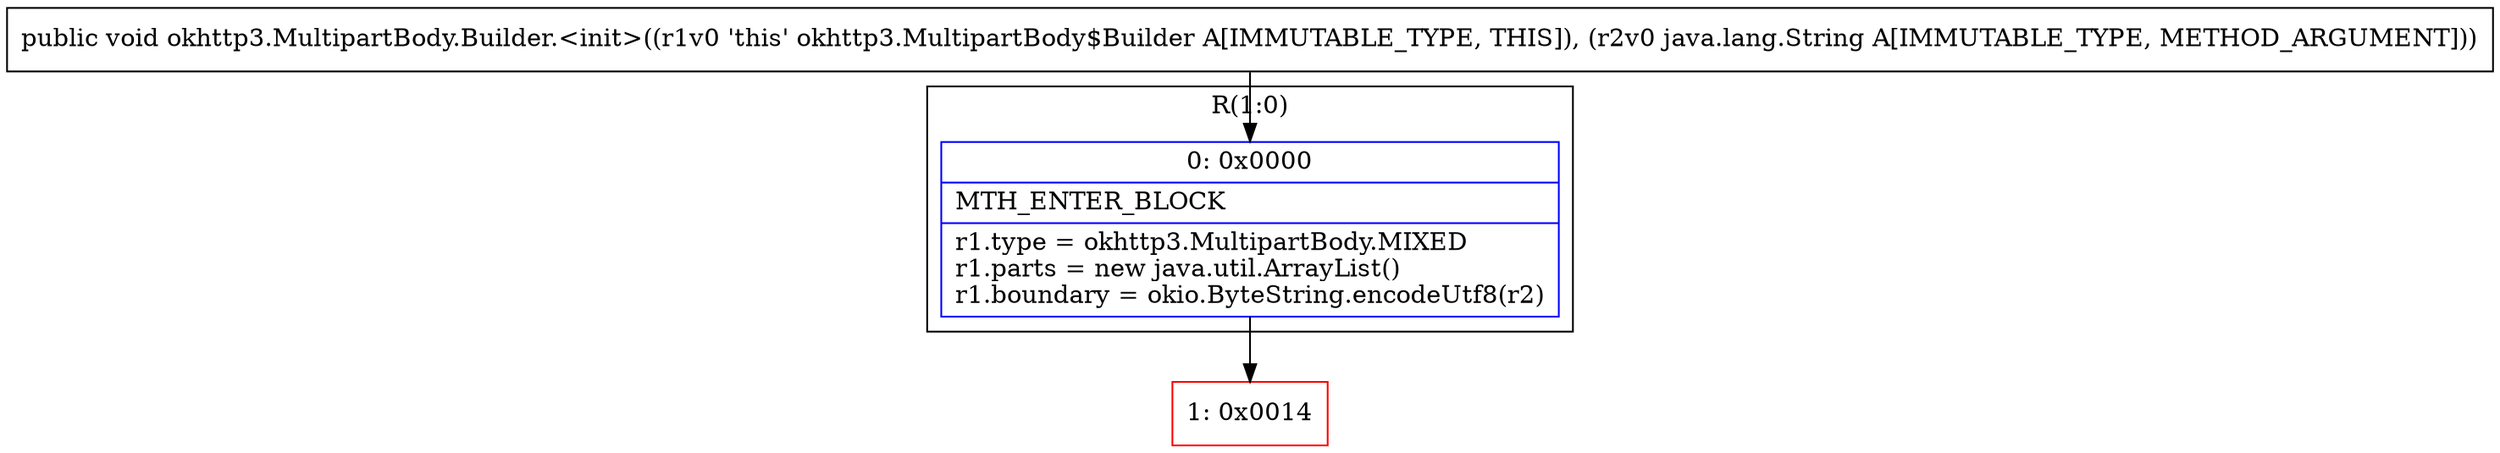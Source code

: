 digraph "CFG forokhttp3.MultipartBody.Builder.\<init\>(Ljava\/lang\/String;)V" {
subgraph cluster_Region_300683418 {
label = "R(1:0)";
node [shape=record,color=blue];
Node_0 [shape=record,label="{0\:\ 0x0000|MTH_ENTER_BLOCK\l|r1.type = okhttp3.MultipartBody.MIXED\lr1.parts = new java.util.ArrayList()\lr1.boundary = okio.ByteString.encodeUtf8(r2)\l}"];
}
Node_1 [shape=record,color=red,label="{1\:\ 0x0014}"];
MethodNode[shape=record,label="{public void okhttp3.MultipartBody.Builder.\<init\>((r1v0 'this' okhttp3.MultipartBody$Builder A[IMMUTABLE_TYPE, THIS]), (r2v0 java.lang.String A[IMMUTABLE_TYPE, METHOD_ARGUMENT])) }"];
MethodNode -> Node_0;
Node_0 -> Node_1;
}

